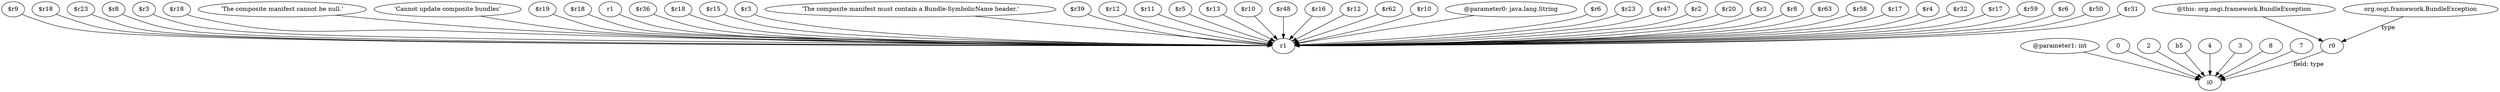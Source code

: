 digraph g {
0[label="$r9"]
1[label="r1"]
0->1[label=""]
2[label="@parameter1: int"]
3[label="i0"]
2->3[label=""]
4[label="$r18"]
4->1[label=""]
5[label="$r23"]
5->1[label=""]
6[label="$r8"]
6->1[label=""]
7[label="$r3"]
7->1[label=""]
8[label="$r18"]
8->1[label=""]
9[label="'The composite manifest cannot be null.'"]
9->1[label=""]
10[label="'Cannot update composite bundles'"]
10->1[label=""]
11[label="$r19"]
11->1[label=""]
12[label="$r18"]
12->1[label=""]
13[label="0"]
13->3[label=""]
14[label="r1"]
14->1[label=""]
15[label="2"]
15->3[label=""]
16[label="b5"]
16->3[label=""]
17[label="$r36"]
17->1[label=""]
18[label="$r18"]
18->1[label=""]
19[label="$r15"]
19->1[label=""]
20[label="$r3"]
20->1[label=""]
21[label="'The composite manifest must contain a Bundle-SymbolicName header.'"]
21->1[label=""]
22[label="4"]
22->3[label=""]
23[label="3"]
23->3[label=""]
24[label="$r39"]
24->1[label=""]
25[label="8"]
25->3[label=""]
26[label="7"]
26->3[label=""]
27[label="$r12"]
27->1[label=""]
28[label="$r11"]
28->1[label=""]
29[label="$r5"]
29->1[label=""]
30[label="$r13"]
30->1[label=""]
31[label="$r10"]
31->1[label=""]
32[label="$r48"]
32->1[label=""]
33[label="@this: org.osgi.framework.BundleException"]
34[label="r0"]
33->34[label=""]
35[label="$r16"]
35->1[label=""]
36[label="$r12"]
36->1[label=""]
37[label="$r62"]
37->1[label=""]
38[label="$r10"]
38->1[label=""]
39[label="@parameter0: java.lang.String"]
39->1[label=""]
40[label="$r6"]
40->1[label=""]
41[label="$r23"]
41->1[label=""]
42[label="$r47"]
42->1[label=""]
43[label="$r2"]
43->1[label=""]
44[label="$r20"]
44->1[label=""]
34->3[label="field: type"]
45[label="$r3"]
45->1[label=""]
46[label="$r8"]
46->1[label=""]
47[label="$r63"]
47->1[label=""]
48[label="$r58"]
48->1[label=""]
49[label="$r17"]
49->1[label=""]
50[label="$r4"]
50->1[label=""]
51[label="$r32"]
51->1[label=""]
52[label="$r17"]
52->1[label=""]
53[label="$r59"]
53->1[label=""]
54[label="$r6"]
54->1[label=""]
55[label="org.osgi.framework.BundleException"]
55->34[label="type"]
56[label="$r50"]
56->1[label=""]
57[label="$r31"]
57->1[label=""]
}